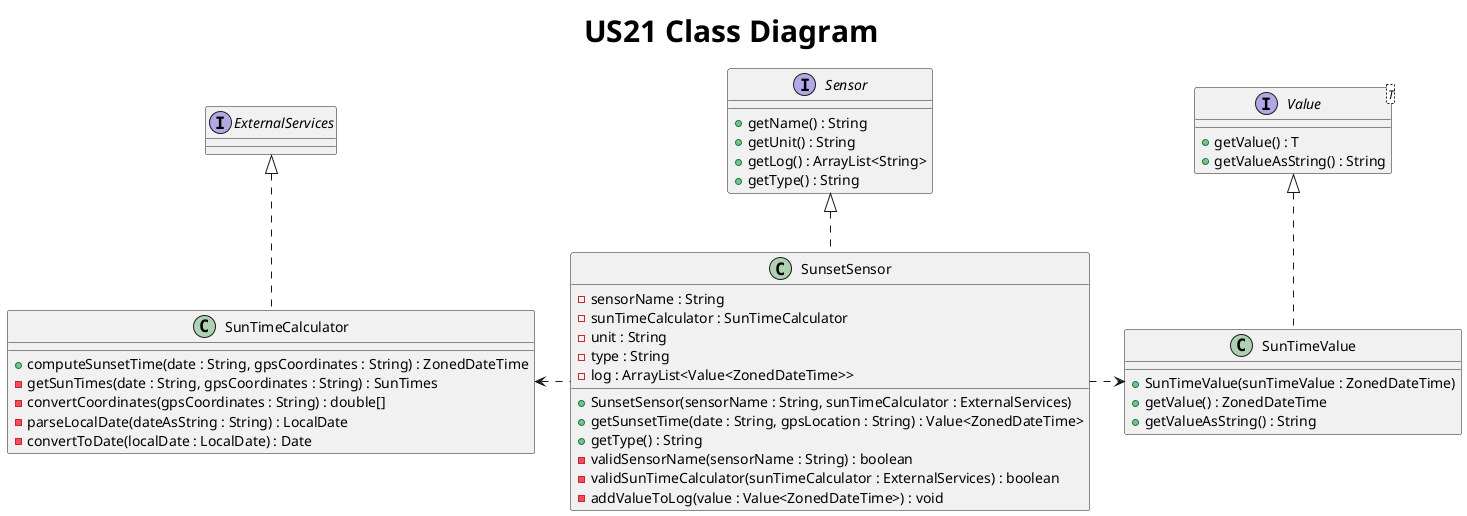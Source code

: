 @startuml
title <size: 30> US21 Class Diagram

'...........REQUIRES VALIDATION !!!!!!!!!!!!'

interface Sensor {
    + getName() : String
    + getUnit() : String
    + getLog() : ArrayList<String>
    + getType() : String
}

interface Value<T> {
    + getValue() : T
    + getValueAsString() : String
}

interface ExternalServices {

}

class SunsetSensor{
    - sensorName : String
    - sunTimeCalculator : SunTimeCalculator
    - unit : String
    - type : String
    - log : ArrayList<Value<ZonedDateTime>>

    + SunsetSensor(sensorName : String, sunTimeCalculator : ExternalServices)
    + getSunsetTime(date : String, gpsLocation : String) : Value<ZonedDateTime>
    + getType() : String
    - validSensorName(sensorName : String) : boolean
    - validSunTimeCalculator(sunTimeCalculator : ExternalServices) : boolean
    - addValueToLog(value : Value<ZonedDateTime>) : void
}

class SunTimeValue {
    + SunTimeValue(sunTimeValue : ZonedDateTime)
    + getValue() : ZonedDateTime
    + getValueAsString() : String
}

class SunTimeCalculator {
    + computeSunsetTime(date : String, gpsCoordinates : String) : ZonedDateTime
    - getSunTimes(date : String, gpsCoordinates : String) : SunTimes
    - convertCoordinates(gpsCoordinates : String) : double[]
    - parseLocalDate(dateAsString : String) : LocalDate
    - convertToDate(localDate : LocalDate) : Date
}

Value <|.. SunTimeValue
Sensor <|.. SunsetSensor
ExternalServices <|.. SunTimeCalculator
SunsetSensor .left.> SunTimeCalculator
SunsetSensor .right.> SunTimeValue

@enduml
